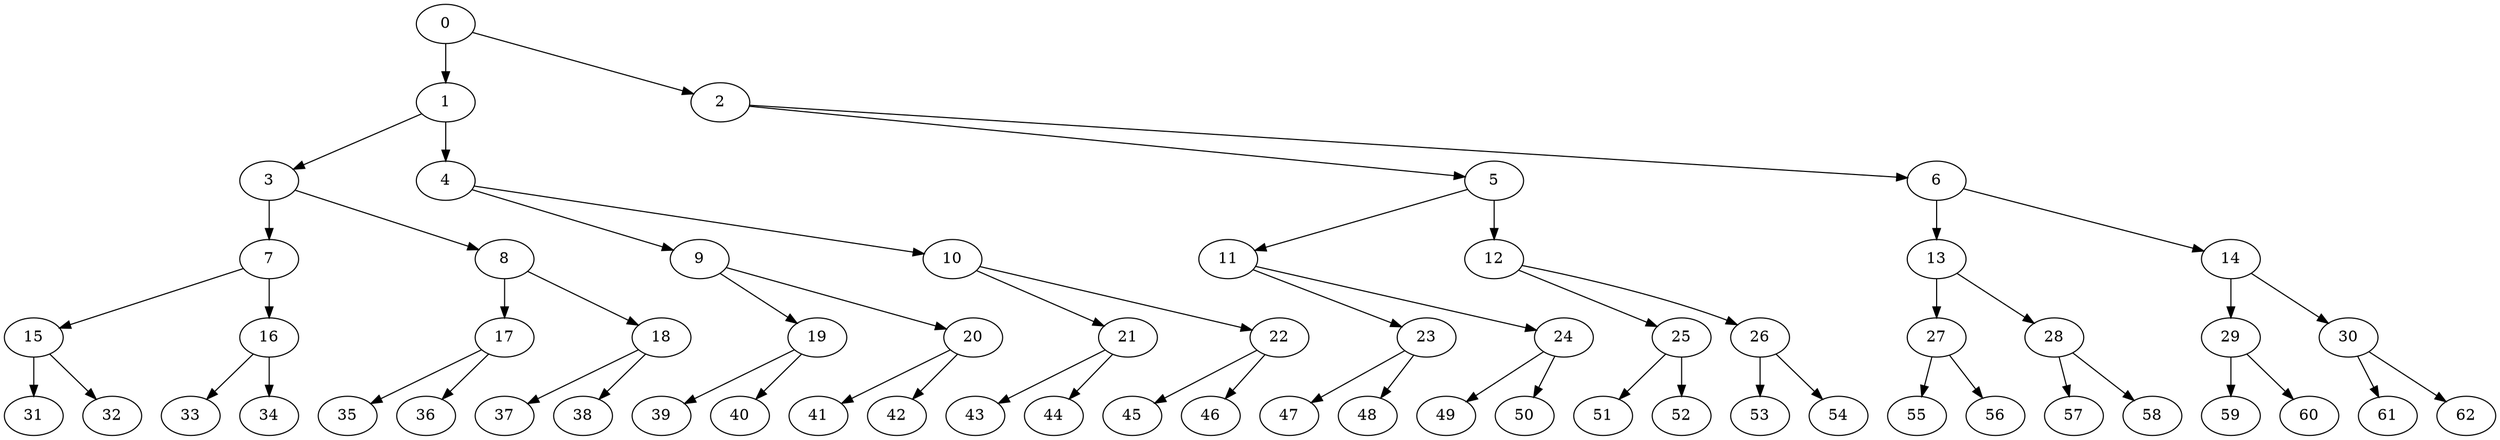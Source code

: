 digraph G {
    0;
    1;
    2;
    3;
    4;
    5;
    6;
    7;
    8;
    9;
    10;
    11;
    12;
    13;
    14;
    15;
    16;
    17;
    18;
    19;
    20;
    21;
    22;
    23;
    24;
    25;
    26;
    27;
    28;
    29;
    30;
    31;
    32;
    33;
    34;
    35;
    36;
    37;
    38;
    39;
    40;
    41;
    42;
    43;
    44;
    45;
    46;
    47;
    48;
    49;
    50;
    51;
    52;
    53;
    54;
    55;
    56;
    57;
    58;
    59;
    60;
    61;
    62;
    0 -> 1 [weight=1];
    0 -> 2 [weight=0];
    1 -> 3 [weight=0];
    1 -> 4 [weight=1];
    2 -> 5 [weight=0];
    2 -> 6 [weight=0];
    3 -> 7 [weight=1];
    3 -> 8 [weight=0];
    4 -> 9 [weight=0];
    4 -> 10 [weight=0];
    5 -> 11 [weight=0];
    5 -> 12 [weight=1];
    6 -> 13 [weight=3];
    6 -> 14 [weight=0];
    7 -> 15 [weight=0];
    7 -> 16 [weight=2];
    8 -> 17 [weight=1];
    8 -> 18 [weight=0];
    9 -> 19 [weight=0];
    9 -> 20 [weight=0];
    10 -> 21 [weight=0];
    10 -> 22 [weight=0];
    11 -> 23 [weight=0];
    11 -> 24 [weight=0];
    12 -> 25 [weight=0];
    12 -> 26 [weight=0];
    13 -> 27 [weight=1];
    13 -> 28 [weight=0];
    14 -> 29 [weight=2];
    14 -> 30 [weight=0];
    15 -> 31 [weight=1];
    15 -> 32 [weight=0];
    16 -> 33 [weight=0];
    16 -> 34 [weight=1];
    17 -> 35 [weight=0];
    17 -> 36 [weight=0];
    18 -> 37 [weight=0];
    18 -> 38 [weight=0];
    19 -> 39 [weight=0];
    19 -> 40 [weight=0];
    20 -> 41 [weight=0];
    20 -> 42 [weight=0];
    21 -> 43 [weight=0];
    21 -> 44 [weight=0];
    22 -> 45 [weight=0];
    22 -> 46 [weight=0];
    23 -> 47 [weight=0];
    23 -> 48 [weight=0];
    24 -> 49 [weight=0];
    24 -> 50 [weight=0];
    25 -> 51 [weight=0];
    25 -> 52 [weight=1];
    26 -> 53 [weight=0];
    26 -> 54 [weight=0];
    27 -> 55 [weight=1];
    27 -> 56 [weight=1];
    28 -> 57 [weight=0];
    28 -> 58 [weight=0];
    29 -> 59 [weight=1];
    29 -> 60 [weight=0];
    30 -> 61 [weight=0];
    30 -> 62 [weight=0];
}
